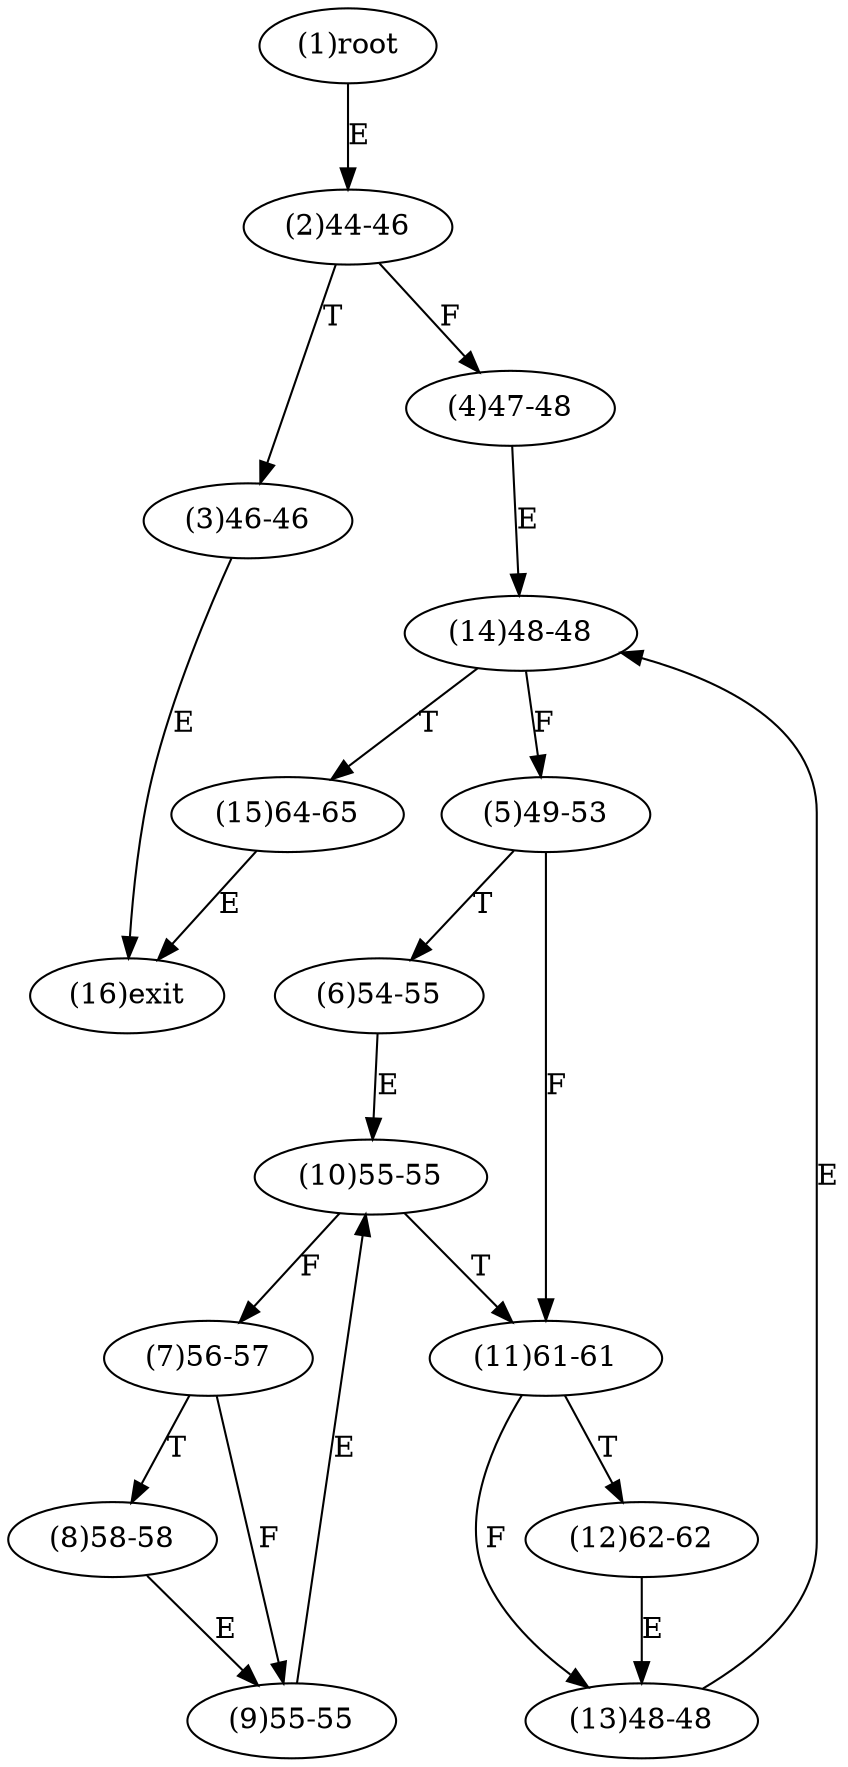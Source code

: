 digraph "" { 
1[ label="(1)root"];
2[ label="(2)44-46"];
3[ label="(3)46-46"];
4[ label="(4)47-48"];
5[ label="(5)49-53"];
6[ label="(6)54-55"];
7[ label="(7)56-57"];
8[ label="(8)58-58"];
9[ label="(9)55-55"];
10[ label="(10)55-55"];
11[ label="(11)61-61"];
12[ label="(12)62-62"];
13[ label="(13)48-48"];
14[ label="(14)48-48"];
15[ label="(15)64-65"];
16[ label="(16)exit"];
1->2[ label="E"];
2->4[ label="F"];
2->3[ label="T"];
3->16[ label="E"];
4->14[ label="E"];
5->11[ label="F"];
5->6[ label="T"];
6->10[ label="E"];
7->9[ label="F"];
7->8[ label="T"];
8->9[ label="E"];
9->10[ label="E"];
10->7[ label="F"];
10->11[ label="T"];
11->13[ label="F"];
11->12[ label="T"];
12->13[ label="E"];
13->14[ label="E"];
14->5[ label="F"];
14->15[ label="T"];
15->16[ label="E"];
}